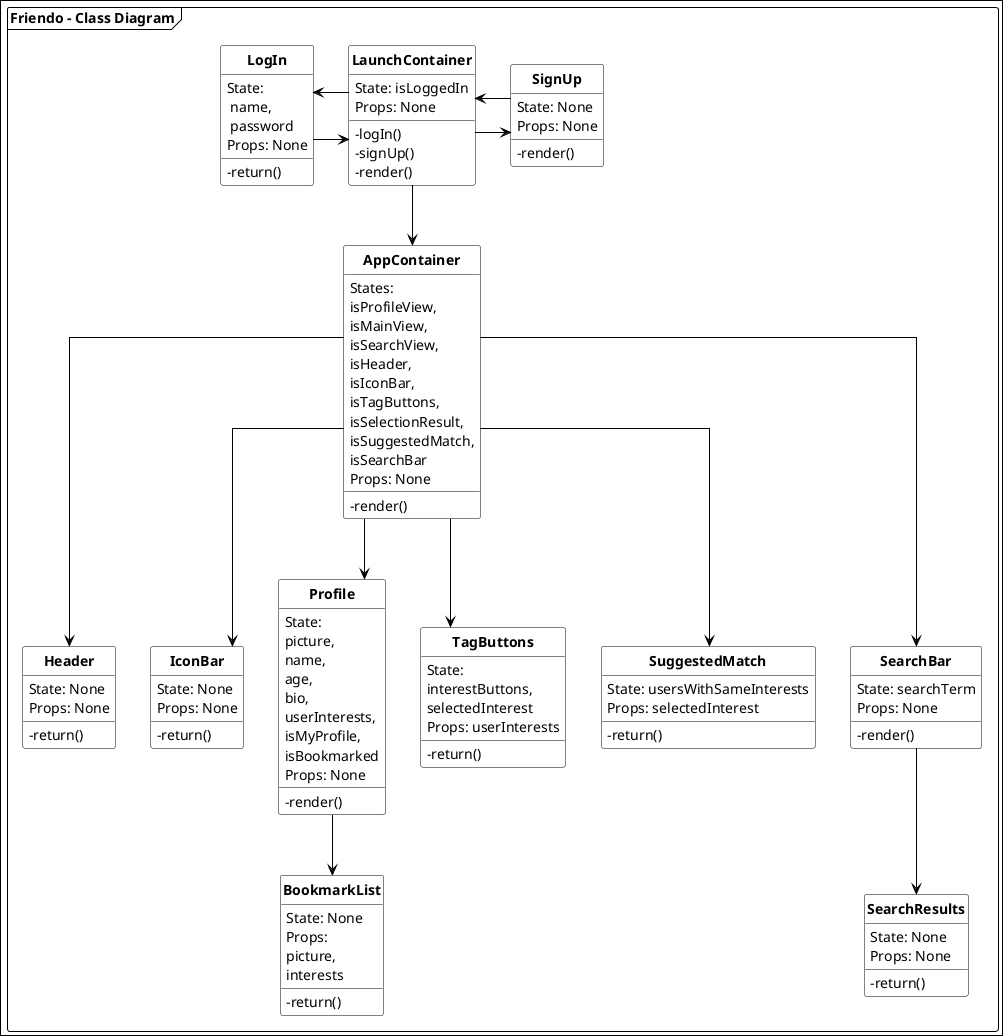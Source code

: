 @startuml

'''''''''''''
'  Styling  '
'''''''''''''

' Theme configuration ===========================================
!if (%not(%variable_exists("$font")))
!$font = "Helvetica"
!endif

' Global skinparams =========================================
skinparam BackgroundColor White 
skinparam Shadowing false
skinparam lineType ortho
hide empty members
hide circle

skinparam Default {
  FontName $font
  FontColor Black
}

skinparam Diagram {
  BorderColor Black
}

skinparam Arrow {
  Color Black
  FontColor Black
  FontStyle Italic
}

skinparam Package {
  FontColor Black
  BackgroundColor White
  BorderColor Black
}

' Usecase ===============================================
skinparam Usecase {
  BackgroundColor White
  BorderColor Black
  FontColor Black
}

skinparam Actor {
  BackgroundColor White
  BorderColor Black
  FontColor Black
}

' Class ===============================================
skinparam CircledCharacter {
  FontName $font
  FontColor Black
  FontSize 12
  Radius 8
}

skinparam Class {
  BackgroundColor White
  BorderColor Black
  FontColor Black
  FontStyle Bold
  hide circle

  Attribute {
    FontColor Black
    IconSize 0
  }
}


'''''''''''''''''''''''
'   Home/Main Screen  '
'''''''''''''''''''''''
package "Friendo - Class Diagram" <<Frame>> {


class LaunchContainer {
  State: isLoggedIn
  Props: None
  - logIn()
  - signUp()
  - render()
}

class SignUp {
  State: None
  Props: None
  - render()
}

class LogIn {
  State:\n name,\n password
  Props: None
  - return()
}

''''''''''''''''''''''''''''''''
'  Container, Header, IconBar  '
''''''''''''''''''''''''''''''''

class AppContainer {
 States:
  isProfileView, 
  isMainView,
  isSearchView,
  isHeader,
  isIconBar,
  isTagButtons,
  isSelectionResult,
  isSuggestedMatch,
  isSearchBar
 Props: None
  - render()
}

class Header {
  State: None
  Props: None
  - return()
}

class IconBar {
  State: None
  Props: None
  - return()
}


class Profile {
   State: 
    picture,
    name,
    age, 
    bio, 
    userInterests,
    isMyProfile,
    isBookmarked
  Props: None
  - render()
}

class BookmarkList {
  State: None
  Props: 
    picture, 
    interests
    - return()
}


class TagButtons {
  State: 
  interestButtons, 
  selectedInterest
  Props: userInterests
  - return()
}

class SuggestedMatch  {
  State: usersWithSameInterests
  Props: selectedInterest
  - return()
}



class SearchBar {
  State: searchTerm
  Props: None
  - render()
}

class SearchResults {
  State: None
  Props: None
  - return()
}

' SignUp & Login Screen '
SignUp -left-> LaunchContainer
LogIn -right-> LaunchContainer

LaunchContainer -left-> SignUp
LaunchContainer -right-> LogIn

LaunchContainer --> AppContainer

' Container, Header, IconBar '
AppContainer --> Header
AppContainer --> IconBar

' Profiles '
AppContainer --> Profile
Profile --> BookmarkList

' Main Screen '
AppContainer --> TagButtons
AppContainer --> SuggestedMatch

' Search Bar '
AppContainer --> SearchBar
SearchBar --> SearchResults

@enduml